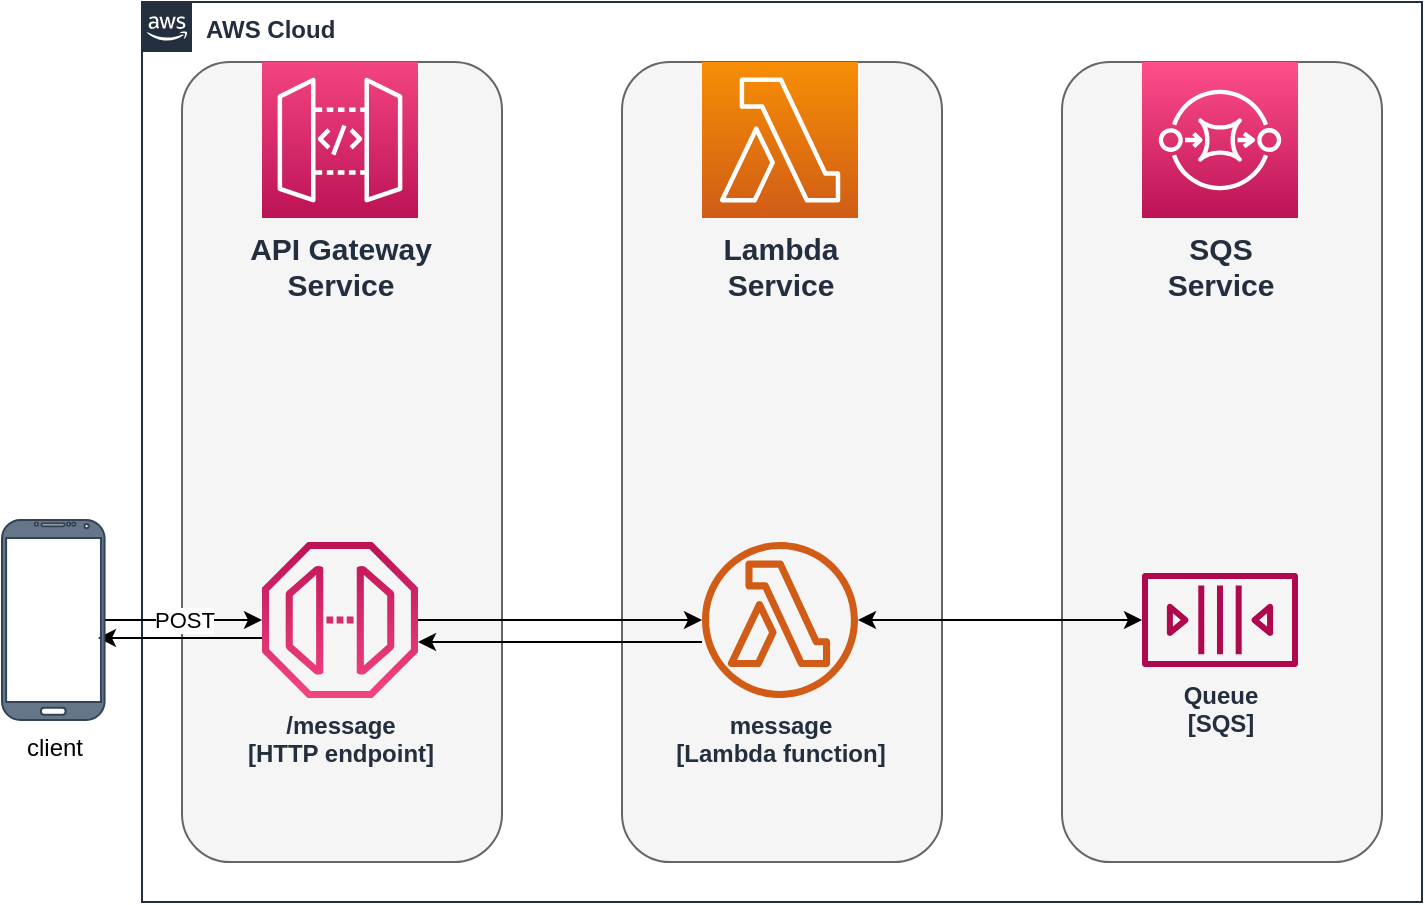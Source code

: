 <mxfile pages="2">
    <diagram id="_TonYDcqgDjBf6muqYfa" name="High-level">
        <mxGraphModel dx="3013" dy="1387" grid="1" gridSize="10" guides="1" tooltips="1" connect="1" arrows="1" fold="1" page="1" pageScale="1" pageWidth="827" pageHeight="1169" math="0" shadow="0">
            <root>
                <mxCell id="0"/>
                <mxCell id="Fq-2bT8zLrRGckTzZTSf-28" value="AWS" style="locked=1;" parent="0"/>
                <mxCell id="Fq-2bT8zLrRGckTzZTSf-29" value="AWS Cloud" style="points=[[0,0],[0.25,0],[0.5,0],[0.75,0],[1,0],[1,0.25],[1,0.5],[1,0.75],[1,1],[0.75,1],[0.5,1],[0.25,1],[0,1],[0,0.75],[0,0.5],[0,0.25]];outlineConnect=0;gradientColor=none;html=1;whiteSpace=wrap;fontSize=12;fontStyle=1;shape=mxgraph.aws4.group;grIcon=mxgraph.aws4.group_aws_cloud_alt;strokeColor=#232F3E;fillColor=none;verticalAlign=top;align=left;spacingLeft=30;fontColor=#232F3E;dashed=0;" parent="Fq-2bT8zLrRGckTzZTSf-28" vertex="1">
                    <mxGeometry x="-40" y="90" width="640" height="450" as="geometry"/>
                </mxCell>
                <mxCell id="Fq-2bT8zLrRGckTzZTSf-23" value="Groups" style="locked=1;" parent="0"/>
                <mxCell id="Fq-2bT8zLrRGckTzZTSf-24" value="" style="rounded=1;whiteSpace=wrap;html=1;fillColor=#f5f5f5;strokeColor=#666666;fontColor=#333333;" parent="Fq-2bT8zLrRGckTzZTSf-23" vertex="1">
                    <mxGeometry x="-20" y="120" width="160" height="400" as="geometry"/>
                </mxCell>
                <mxCell id="Fq-2bT8zLrRGckTzZTSf-25" value="" style="rounded=1;whiteSpace=wrap;html=1;fillColor=#f5f5f5;strokeColor=#666666;fontColor=#333333;" parent="Fq-2bT8zLrRGckTzZTSf-23" vertex="1">
                    <mxGeometry x="200" y="120" width="160" height="400" as="geometry"/>
                </mxCell>
                <mxCell id="Fq-2bT8zLrRGckTzZTSf-27" value="" style="rounded=1;whiteSpace=wrap;html=1;fillColor=#f5f5f5;strokeColor=#666666;fontColor=#333333;" parent="Fq-2bT8zLrRGckTzZTSf-23" vertex="1">
                    <mxGeometry x="420" y="120" width="160" height="400" as="geometry"/>
                </mxCell>
                <mxCell id="1" value="Diagram" style="" parent="0"/>
                <mxCell id="Fq-2bT8zLrRGckTzZTSf-4" value="Lambda&lt;br style=&quot;font-size: 15px;&quot;&gt;Service" style="points=[[0,0,0],[0.25,0,0],[0.5,0,0],[0.75,0,0],[1,0,0],[0,1,0],[0.25,1,0],[0.5,1,0],[0.75,1,0],[1,1,0],[0,0.25,0],[0,0.5,0],[0,0.75,0],[1,0.25,0],[1,0.5,0],[1,0.75,0]];outlineConnect=0;fontColor=#232F3E;gradientColor=#F78E04;gradientDirection=north;fillColor=#D05C17;strokeColor=#ffffff;dashed=0;verticalLabelPosition=bottom;verticalAlign=top;align=center;html=1;fontSize=15;fontStyle=1;aspect=fixed;shape=mxgraph.aws4.resourceIcon;resIcon=mxgraph.aws4.lambda;" parent="1" vertex="1">
                    <mxGeometry x="240" y="120" width="78" height="78" as="geometry"/>
                </mxCell>
                <mxCell id="Fq-2bT8zLrRGckTzZTSf-15" style="edgeStyle=orthogonalEdgeStyle;rounded=0;orthogonalLoop=1;jettySize=auto;html=1;startArrow=classic;startFill=1;" parent="1" source="Fq-2bT8zLrRGckTzZTSf-5" target="3" edge="1">
                    <mxGeometry relative="1" as="geometry">
                        <mxPoint x="440" y="399" as="targetPoint"/>
                    </mxGeometry>
                </mxCell>
                <mxCell id="Fq-2bT8zLrRGckTzZTSf-18" style="edgeStyle=orthogonalEdgeStyle;rounded=0;orthogonalLoop=1;jettySize=auto;html=1;" parent="1" source="Fq-2bT8zLrRGckTzZTSf-5" target="Fq-2bT8zLrRGckTzZTSf-10" edge="1">
                    <mxGeometry relative="1" as="geometry">
                        <Array as="points">
                            <mxPoint x="200" y="410"/>
                            <mxPoint x="200" y="410"/>
                        </Array>
                    </mxGeometry>
                </mxCell>
                <mxCell id="Fq-2bT8zLrRGckTzZTSf-5" value="message&lt;br&gt;[Lambda function]" style="outlineConnect=0;fontColor=#232F3E;gradientColor=none;fillColor=#D05C17;strokeColor=none;dashed=0;verticalLabelPosition=bottom;verticalAlign=top;align=center;html=1;fontSize=12;fontStyle=1;aspect=fixed;pointerEvents=1;shape=mxgraph.aws4.lambda_function;" parent="1" vertex="1">
                    <mxGeometry x="240" y="360" width="78" height="78" as="geometry"/>
                </mxCell>
                <mxCell id="Fq-2bT8zLrRGckTzZTSf-9" value="API Gateway&lt;br style=&quot;font-size: 15px;&quot;&gt;Service" style="points=[[0,0,0],[0.25,0,0],[0.5,0,0],[0.75,0,0],[1,0,0],[0,1,0],[0.25,1,0],[0.5,1,0],[0.75,1,0],[1,1,0],[0,0.25,0],[0,0.5,0],[0,0.75,0],[1,0.25,0],[1,0.5,0],[1,0.75,0]];outlineConnect=0;fontColor=#232F3E;gradientDirection=north;strokeColor=#ffffff;dashed=0;verticalLabelPosition=bottom;verticalAlign=top;align=center;html=1;fontSize=15;fontStyle=1;aspect=fixed;shape=mxgraph.aws4.resourceIcon;resIcon=mxgraph.aws4.api_gateway;fillColor=#BC1356;gradientColor=#F34482;" parent="1" vertex="1">
                    <mxGeometry x="20" y="120" width="78" height="78" as="geometry"/>
                </mxCell>
                <mxCell id="Fq-2bT8zLrRGckTzZTSf-14" style="edgeStyle=orthogonalEdgeStyle;rounded=0;orthogonalLoop=1;jettySize=auto;html=1;" parent="1" source="Fq-2bT8zLrRGckTzZTSf-10" target="Fq-2bT8zLrRGckTzZTSf-5" edge="1">
                    <mxGeometry relative="1" as="geometry"/>
                </mxCell>
                <mxCell id="Fq-2bT8zLrRGckTzZTSf-19" style="edgeStyle=orthogonalEdgeStyle;rounded=0;orthogonalLoop=1;jettySize=auto;html=1;entryX=0.936;entryY=0.59;entryDx=0;entryDy=0;entryPerimeter=0;" parent="1" source="Fq-2bT8zLrRGckTzZTSf-10" target="Fq-2bT8zLrRGckTzZTSf-12" edge="1">
                    <mxGeometry relative="1" as="geometry">
                        <Array as="points">
                            <mxPoint x="-10" y="408"/>
                            <mxPoint x="-10" y="408"/>
                        </Array>
                    </mxGeometry>
                </mxCell>
                <mxCell id="Fq-2bT8zLrRGckTzZTSf-10" value="/message&lt;br&gt;[HTTP endpoint]" style="outlineConnect=0;fontColor=#232F3E;strokeColor=none;dashed=0;verticalLabelPosition=bottom;verticalAlign=top;align=center;html=1;fontSize=12;fontStyle=1;aspect=fixed;shape=mxgraph.aws4.endpoint;fillColor=#BC1356;gradientColor=#F34482;" parent="1" vertex="1">
                    <mxGeometry x="20" y="360" width="78" height="78" as="geometry"/>
                </mxCell>
                <mxCell id="Fq-2bT8zLrRGckTzZTSf-13" value="POST" style="edgeStyle=orthogonalEdgeStyle;rounded=0;orthogonalLoop=1;jettySize=auto;html=1;" parent="1" source="Fq-2bT8zLrRGckTzZTSf-12" target="Fq-2bT8zLrRGckTzZTSf-10" edge="1">
                    <mxGeometry relative="1" as="geometry"/>
                </mxCell>
                <mxCell id="Fq-2bT8zLrRGckTzZTSf-12" value="client" style="verticalLabelPosition=bottom;verticalAlign=top;html=1;shadow=0;dashed=0;strokeWidth=1;shape=mxgraph.android.phone2;strokeColor=#314354;fillColor=#647687;" parent="1" vertex="1">
                    <mxGeometry x="-110" y="349" width="51.28" height="100" as="geometry"/>
                </mxCell>
                <mxCell id="2" value="SQS&lt;br style=&quot;font-size: 15px;&quot;&gt;Service" style="sketch=0;points=[[0,0,0],[0.25,0,0],[0.5,0,0],[0.75,0,0],[1,0,0],[0,1,0],[0.25,1,0],[0.5,1,0],[0.75,1,0],[1,1,0],[0,0.25,0],[0,0.5,0],[0,0.75,0],[1,0.25,0],[1,0.5,0],[1,0.75,0]];outlineConnect=0;fontColor=#232F3E;gradientColor=#FF4F8B;gradientDirection=north;fillColor=#BC1356;strokeColor=#ffffff;dashed=0;verticalLabelPosition=bottom;verticalAlign=top;align=center;html=1;fontSize=15;fontStyle=1;aspect=fixed;shape=mxgraph.aws4.resourceIcon;resIcon=mxgraph.aws4.sqs;" parent="1" vertex="1">
                    <mxGeometry x="460" y="120" width="78" height="78" as="geometry"/>
                </mxCell>
                <mxCell id="3" value="Queue&lt;br&gt;[SQS]" style="sketch=0;outlineConnect=0;fontColor=#232F3E;gradientColor=none;fillColor=#B0084D;strokeColor=none;dashed=0;verticalLabelPosition=bottom;verticalAlign=top;align=center;html=1;fontSize=12;fontStyle=1;aspect=fixed;pointerEvents=1;shape=mxgraph.aws4.queue;" parent="1" vertex="1">
                    <mxGeometry x="460" y="375.5" width="78" height="47" as="geometry"/>
                </mxCell>
            </root>
        </mxGraphModel>
    </diagram>
    <diagram name="Functionless" id="WtKdak_j2ayuM7fStUAF">
        <mxGraphModel dx="2102" dy="809" grid="1" gridSize="10" guides="1" tooltips="1" connect="1" arrows="1" fold="1" page="1" pageScale="1" pageWidth="827" pageHeight="1169" math="0" shadow="0">
            <root>
                <mxCell id="oPX_N1EMkyLXUJLFmzaR-0"/>
                <mxCell id="oPX_N1EMkyLXUJLFmzaR-1" value="AWS" style="locked=1;" parent="oPX_N1EMkyLXUJLFmzaR-0"/>
                <mxCell id="oPX_N1EMkyLXUJLFmzaR-2" value="AWS Cloud" style="points=[[0,0],[0.25,0],[0.5,0],[0.75,0],[1,0],[1,0.25],[1,0.5],[1,0.75],[1,1],[0.75,1],[0.5,1],[0.25,1],[0,1],[0,0.75],[0,0.5],[0,0.25]];outlineConnect=0;gradientColor=none;html=1;whiteSpace=wrap;fontSize=12;fontStyle=1;shape=mxgraph.aws4.group;grIcon=mxgraph.aws4.group_aws_cloud_alt;strokeColor=#232F3E;fillColor=none;verticalAlign=top;align=left;spacingLeft=30;fontColor=#232F3E;dashed=0;" vertex="1" parent="oPX_N1EMkyLXUJLFmzaR-1">
                    <mxGeometry x="-40" y="90" width="640" height="450" as="geometry"/>
                </mxCell>
                <mxCell id="oPX_N1EMkyLXUJLFmzaR-3" value="Groups" style="" parent="oPX_N1EMkyLXUJLFmzaR-0"/>
                <mxCell id="oPX_N1EMkyLXUJLFmzaR-4" value="" style="rounded=1;whiteSpace=wrap;html=1;fillColor=#f5f5f5;strokeColor=#666666;fontColor=#333333;" vertex="1" parent="oPX_N1EMkyLXUJLFmzaR-3">
                    <mxGeometry x="-20" y="120" width="160" height="400" as="geometry"/>
                </mxCell>
                <mxCell id="oPX_N1EMkyLXUJLFmzaR-6" value="" style="rounded=1;whiteSpace=wrap;html=1;fillColor=#f5f5f5;strokeColor=#666666;fontColor=#333333;" vertex="1" parent="oPX_N1EMkyLXUJLFmzaR-3">
                    <mxGeometry x="420" y="120" width="160" height="400" as="geometry"/>
                </mxCell>
                <mxCell id="oPX_N1EMkyLXUJLFmzaR-7" value="Diagram" style="" parent="oPX_N1EMkyLXUJLFmzaR-0"/>
                <mxCell id="oPX_N1EMkyLXUJLFmzaR-9" style="edgeStyle=orthogonalEdgeStyle;rounded=0;orthogonalLoop=1;jettySize=auto;html=1;startArrow=classic;startFill=1;" edge="1" parent="oPX_N1EMkyLXUJLFmzaR-7" source="oPX_N1EMkyLXUJLFmzaR-15" target="oPX_N1EMkyLXUJLFmzaR-19">
                    <mxGeometry relative="1" as="geometry">
                        <mxPoint x="440" y="399" as="targetPoint"/>
                        <mxPoint x="317.999" y="399" as="sourcePoint"/>
                    </mxGeometry>
                </mxCell>
                <mxCell id="oPX_N1EMkyLXUJLFmzaR-12" value="API Gateway&lt;br style=&quot;font-size: 15px;&quot;&gt;Service" style="points=[[0,0,0],[0.25,0,0],[0.5,0,0],[0.75,0,0],[1,0,0],[0,1,0],[0.25,1,0],[0.5,1,0],[0.75,1,0],[1,1,0],[0,0.25,0],[0,0.5,0],[0,0.75,0],[1,0.25,0],[1,0.5,0],[1,0.75,0]];outlineConnect=0;fontColor=#232F3E;gradientDirection=north;strokeColor=#ffffff;dashed=0;verticalLabelPosition=bottom;verticalAlign=top;align=center;html=1;fontSize=15;fontStyle=1;aspect=fixed;shape=mxgraph.aws4.resourceIcon;resIcon=mxgraph.aws4.api_gateway;fillColor=#BC1356;gradientColor=#F34482;" vertex="1" parent="oPX_N1EMkyLXUJLFmzaR-7">
                    <mxGeometry x="20" y="120" width="78" height="78" as="geometry"/>
                </mxCell>
                <mxCell id="oPX_N1EMkyLXUJLFmzaR-14" style="edgeStyle=orthogonalEdgeStyle;rounded=0;orthogonalLoop=1;jettySize=auto;html=1;entryX=0.936;entryY=0.59;entryDx=0;entryDy=0;entryPerimeter=0;" edge="1" parent="oPX_N1EMkyLXUJLFmzaR-7" source="oPX_N1EMkyLXUJLFmzaR-15" target="oPX_N1EMkyLXUJLFmzaR-17">
                    <mxGeometry relative="1" as="geometry">
                        <Array as="points">
                            <mxPoint x="-10" y="408"/>
                            <mxPoint x="-10" y="408"/>
                        </Array>
                    </mxGeometry>
                </mxCell>
                <mxCell id="oPX_N1EMkyLXUJLFmzaR-15" value="/functionless&lt;br&gt;[HTTP endpoint]" style="outlineConnect=0;fontColor=#232F3E;strokeColor=none;dashed=0;verticalLabelPosition=bottom;verticalAlign=top;align=center;html=1;fontSize=12;fontStyle=1;aspect=fixed;shape=mxgraph.aws4.endpoint;fillColor=#BC1356;gradientColor=#F34482;" vertex="1" parent="oPX_N1EMkyLXUJLFmzaR-7">
                    <mxGeometry x="20" y="360" width="78" height="78" as="geometry"/>
                </mxCell>
                <mxCell id="oPX_N1EMkyLXUJLFmzaR-16" value="POST" style="edgeStyle=orthogonalEdgeStyle;rounded=0;orthogonalLoop=1;jettySize=auto;html=1;" edge="1" parent="oPX_N1EMkyLXUJLFmzaR-7" source="oPX_N1EMkyLXUJLFmzaR-17" target="oPX_N1EMkyLXUJLFmzaR-15">
                    <mxGeometry relative="1" as="geometry"/>
                </mxCell>
                <mxCell id="oPX_N1EMkyLXUJLFmzaR-17" value="client" style="verticalLabelPosition=bottom;verticalAlign=top;html=1;shadow=0;dashed=0;strokeWidth=1;shape=mxgraph.android.phone2;strokeColor=#314354;fillColor=#647687;" vertex="1" parent="oPX_N1EMkyLXUJLFmzaR-7">
                    <mxGeometry x="-110" y="349" width="51.28" height="100" as="geometry"/>
                </mxCell>
                <mxCell id="oPX_N1EMkyLXUJLFmzaR-18" value="SQS&lt;br style=&quot;font-size: 15px;&quot;&gt;Service" style="sketch=0;points=[[0,0,0],[0.25,0,0],[0.5,0,0],[0.75,0,0],[1,0,0],[0,1,0],[0.25,1,0],[0.5,1,0],[0.75,1,0],[1,1,0],[0,0.25,0],[0,0.5,0],[0,0.75,0],[1,0.25,0],[1,0.5,0],[1,0.75,0]];outlineConnect=0;fontColor=#232F3E;gradientColor=#FF4F8B;gradientDirection=north;fillColor=#BC1356;strokeColor=#ffffff;dashed=0;verticalLabelPosition=bottom;verticalAlign=top;align=center;html=1;fontSize=15;fontStyle=1;aspect=fixed;shape=mxgraph.aws4.resourceIcon;resIcon=mxgraph.aws4.sqs;" vertex="1" parent="oPX_N1EMkyLXUJLFmzaR-7">
                    <mxGeometry x="460" y="120" width="78" height="78" as="geometry"/>
                </mxCell>
                <mxCell id="oPX_N1EMkyLXUJLFmzaR-19" value="Queue&lt;br&gt;[SQS]" style="sketch=0;outlineConnect=0;fontColor=#232F3E;gradientColor=none;fillColor=#B0084D;strokeColor=none;dashed=0;verticalLabelPosition=bottom;verticalAlign=top;align=center;html=1;fontSize=12;fontStyle=1;aspect=fixed;pointerEvents=1;shape=mxgraph.aws4.queue;" vertex="1" parent="oPX_N1EMkyLXUJLFmzaR-7">
                    <mxGeometry x="460" y="375.5" width="78" height="47" as="geometry"/>
                </mxCell>
                <mxCell id="OhkpQURubE0LiFCzbI8C-1" style="edgeStyle=none;html=1;startArrow=none;startFill=0;strokeColor=#9933FF;strokeWidth=3;dashed=1;" edge="1" parent="oPX_N1EMkyLXUJLFmzaR-7" source="OhkpQURubE0LiFCzbI8C-0">
                    <mxGeometry relative="1" as="geometry">
                        <mxPoint x="-10" y="390" as="targetPoint"/>
                        <Array as="points">
                            <mxPoint x="10" y="320"/>
                        </Array>
                    </mxGeometry>
                </mxCell>
                <mxCell id="OhkpQURubE0LiFCzbI8C-0" value="POST request of type:&lt;br&gt;&lt;div style=&quot;color: rgb(212, 212, 212); background-color: rgb(30, 30, 30); font-family: Menlo, Monaco, &amp;quot;Courier New&amp;quot;, monospace; line-height: 18px;&quot;&gt;&lt;span style=&quot;color: #ce9178;&quot;&gt;application/json&lt;/span&gt;&lt;/div&gt;" style="shape=note;whiteSpace=wrap;html=1;backgroundOutline=1;darkOpacity=0.05;shadow=1;" vertex="1" parent="oPX_N1EMkyLXUJLFmzaR-7">
                    <mxGeometry x="170" y="220" width="211" height="90" as="geometry"/>
                </mxCell>
                <mxCell id="OhkpQURubE0LiFCzbI8C-2" value="" style="shape=message;html=1;html=1;outlineConnect=0;labelPosition=center;verticalLabelPosition=bottom;align=center;verticalAlign=top;shadow=1;" vertex="1" parent="oPX_N1EMkyLXUJLFmzaR-7">
                    <mxGeometry x="245.5" y="349" width="60" height="40" as="geometry"/>
                </mxCell>
                <mxCell id="OhkpQURubE0LiFCzbI8C-5" style="edgeStyle=none;html=1;entryX=0.5;entryY=1;entryDx=0;entryDy=0;dashed=1;strokeColor=#9933FF;strokeWidth=3;startArrow=none;startFill=0;" edge="1" parent="oPX_N1EMkyLXUJLFmzaR-7" source="OhkpQURubE0LiFCzbI8C-3" target="OhkpQURubE0LiFCzbI8C-2">
                    <mxGeometry relative="1" as="geometry"/>
                </mxCell>
                <mxCell id="OhkpQURubE0LiFCzbI8C-3" value="Message with JSON payload" style="shape=note;whiteSpace=wrap;html=1;backgroundOutline=1;darkOpacity=0.05;shadow=1;" vertex="1" parent="oPX_N1EMkyLXUJLFmzaR-7">
                    <mxGeometry x="170" y="438" width="211" height="82" as="geometry"/>
                </mxCell>
            </root>
        </mxGraphModel>
    </diagram>
    <diagram name="Functionless Urlencoded" id="aiGXPAMcN3NwViNc5TJq">
        <mxGraphModel dx="2357" dy="971" grid="1" gridSize="10" guides="1" tooltips="1" connect="1" arrows="1" fold="1" page="1" pageScale="1" pageWidth="827" pageHeight="1169" math="0" shadow="0">
            <root>
                <mxCell id="jOEvtA7cpJOOSYRJ7wsC-0"/>
                <mxCell id="jOEvtA7cpJOOSYRJ7wsC-1" value="AWS" style="locked=1;" parent="jOEvtA7cpJOOSYRJ7wsC-0"/>
                <mxCell id="jOEvtA7cpJOOSYRJ7wsC-2" value="AWS Cloud" style="points=[[0,0],[0.25,0],[0.5,0],[0.75,0],[1,0],[1,0.25],[1,0.5],[1,0.75],[1,1],[0.75,1],[0.5,1],[0.25,1],[0,1],[0,0.75],[0,0.5],[0,0.25]];outlineConnect=0;gradientColor=none;html=1;whiteSpace=wrap;fontSize=12;fontStyle=1;shape=mxgraph.aws4.group;grIcon=mxgraph.aws4.group_aws_cloud_alt;strokeColor=#232F3E;fillColor=none;verticalAlign=top;align=left;spacingLeft=30;fontColor=#232F3E;dashed=0;" vertex="1" parent="jOEvtA7cpJOOSYRJ7wsC-1">
                    <mxGeometry x="-40" y="90" width="640" height="450" as="geometry"/>
                </mxCell>
                <mxCell id="jOEvtA7cpJOOSYRJ7wsC-3" value="Groups" style="" parent="jOEvtA7cpJOOSYRJ7wsC-0"/>
                <mxCell id="jOEvtA7cpJOOSYRJ7wsC-4" value="" style="rounded=1;whiteSpace=wrap;html=1;fillColor=#f5f5f5;strokeColor=#666666;fontColor=#333333;" vertex="1" parent="jOEvtA7cpJOOSYRJ7wsC-3">
                    <mxGeometry x="-20" y="120" width="160" height="400" as="geometry"/>
                </mxCell>
                <mxCell id="jOEvtA7cpJOOSYRJ7wsC-5" value="" style="rounded=1;whiteSpace=wrap;html=1;fillColor=#f5f5f5;strokeColor=#666666;fontColor=#333333;" vertex="1" parent="jOEvtA7cpJOOSYRJ7wsC-3">
                    <mxGeometry x="420" y="120" width="160" height="400" as="geometry"/>
                </mxCell>
                <mxCell id="jOEvtA7cpJOOSYRJ7wsC-6" value="Diagram" style="" parent="jOEvtA7cpJOOSYRJ7wsC-0"/>
                <mxCell id="jOEvtA7cpJOOSYRJ7wsC-7" style="edgeStyle=orthogonalEdgeStyle;rounded=0;orthogonalLoop=1;jettySize=auto;html=1;startArrow=classic;startFill=1;" edge="1" parent="jOEvtA7cpJOOSYRJ7wsC-6" source="jOEvtA7cpJOOSYRJ7wsC-10" target="jOEvtA7cpJOOSYRJ7wsC-14">
                    <mxGeometry relative="1" as="geometry">
                        <mxPoint x="440" y="399" as="targetPoint"/>
                        <mxPoint x="317.999" y="399" as="sourcePoint"/>
                    </mxGeometry>
                </mxCell>
                <mxCell id="jOEvtA7cpJOOSYRJ7wsC-8" value="API Gateway&lt;br style=&quot;font-size: 15px;&quot;&gt;Service" style="points=[[0,0,0],[0.25,0,0],[0.5,0,0],[0.75,0,0],[1,0,0],[0,1,0],[0.25,1,0],[0.5,1,0],[0.75,1,0],[1,1,0],[0,0.25,0],[0,0.5,0],[0,0.75,0],[1,0.25,0],[1,0.5,0],[1,0.75,0]];outlineConnect=0;fontColor=#232F3E;gradientDirection=north;strokeColor=#ffffff;dashed=0;verticalLabelPosition=bottom;verticalAlign=top;align=center;html=1;fontSize=15;fontStyle=1;aspect=fixed;shape=mxgraph.aws4.resourceIcon;resIcon=mxgraph.aws4.api_gateway;fillColor=#BC1356;gradientColor=#F34482;" vertex="1" parent="jOEvtA7cpJOOSYRJ7wsC-6">
                    <mxGeometry x="20" y="120" width="78" height="78" as="geometry"/>
                </mxCell>
                <mxCell id="jOEvtA7cpJOOSYRJ7wsC-9" style="edgeStyle=orthogonalEdgeStyle;rounded=0;orthogonalLoop=1;jettySize=auto;html=1;entryX=0.936;entryY=0.59;entryDx=0;entryDy=0;entryPerimeter=0;" edge="1" parent="jOEvtA7cpJOOSYRJ7wsC-6" source="jOEvtA7cpJOOSYRJ7wsC-10" target="jOEvtA7cpJOOSYRJ7wsC-12">
                    <mxGeometry relative="1" as="geometry">
                        <Array as="points">
                            <mxPoint x="-10" y="408"/>
                            <mxPoint x="-10" y="408"/>
                        </Array>
                    </mxGeometry>
                </mxCell>
                <mxCell id="jOEvtA7cpJOOSYRJ7wsC-10" value="/urlencoded&lt;br&gt;[HTTP endpoint]" style="outlineConnect=0;fontColor=#232F3E;strokeColor=none;dashed=0;verticalLabelPosition=bottom;verticalAlign=top;align=center;html=1;fontSize=12;fontStyle=1;aspect=fixed;shape=mxgraph.aws4.endpoint;fillColor=#BC1356;gradientColor=#F34482;" vertex="1" parent="jOEvtA7cpJOOSYRJ7wsC-6">
                    <mxGeometry x="20" y="360" width="78" height="78" as="geometry"/>
                </mxCell>
                <mxCell id="jOEvtA7cpJOOSYRJ7wsC-11" value="POST" style="edgeStyle=orthogonalEdgeStyle;rounded=0;orthogonalLoop=1;jettySize=auto;html=1;" edge="1" parent="jOEvtA7cpJOOSYRJ7wsC-6" source="jOEvtA7cpJOOSYRJ7wsC-12" target="jOEvtA7cpJOOSYRJ7wsC-10">
                    <mxGeometry relative="1" as="geometry"/>
                </mxCell>
                <mxCell id="jOEvtA7cpJOOSYRJ7wsC-12" value="client" style="verticalLabelPosition=bottom;verticalAlign=top;html=1;shadow=0;dashed=0;strokeWidth=1;shape=mxgraph.android.phone2;strokeColor=#314354;fillColor=#647687;" vertex="1" parent="jOEvtA7cpJOOSYRJ7wsC-6">
                    <mxGeometry x="-110" y="349" width="51.28" height="100" as="geometry"/>
                </mxCell>
                <mxCell id="jOEvtA7cpJOOSYRJ7wsC-13" value="SQS&lt;br style=&quot;font-size: 15px;&quot;&gt;Service" style="sketch=0;points=[[0,0,0],[0.25,0,0],[0.5,0,0],[0.75,0,0],[1,0,0],[0,1,0],[0.25,1,0],[0.5,1,0],[0.75,1,0],[1,1,0],[0,0.25,0],[0,0.5,0],[0,0.75,0],[1,0.25,0],[1,0.5,0],[1,0.75,0]];outlineConnect=0;fontColor=#232F3E;gradientColor=#FF4F8B;gradientDirection=north;fillColor=#BC1356;strokeColor=#ffffff;dashed=0;verticalLabelPosition=bottom;verticalAlign=top;align=center;html=1;fontSize=15;fontStyle=1;aspect=fixed;shape=mxgraph.aws4.resourceIcon;resIcon=mxgraph.aws4.sqs;" vertex="1" parent="jOEvtA7cpJOOSYRJ7wsC-6">
                    <mxGeometry x="460" y="120" width="78" height="78" as="geometry"/>
                </mxCell>
                <mxCell id="jOEvtA7cpJOOSYRJ7wsC-14" value="Queue&lt;br&gt;[SQS]" style="sketch=0;outlineConnect=0;fontColor=#232F3E;gradientColor=none;fillColor=#B0084D;strokeColor=none;dashed=0;verticalLabelPosition=bottom;verticalAlign=top;align=center;html=1;fontSize=12;fontStyle=1;aspect=fixed;pointerEvents=1;shape=mxgraph.aws4.queue;" vertex="1" parent="jOEvtA7cpJOOSYRJ7wsC-6">
                    <mxGeometry x="460" y="375.5" width="78" height="47" as="geometry"/>
                </mxCell>
                <mxCell id="jOEvtA7cpJOOSYRJ7wsC-15" style="edgeStyle=none;html=1;startArrow=none;startFill=0;strokeColor=#9933FF;strokeWidth=3;dashed=1;" edge="1" parent="jOEvtA7cpJOOSYRJ7wsC-6" source="jOEvtA7cpJOOSYRJ7wsC-16">
                    <mxGeometry relative="1" as="geometry">
                        <mxPoint x="-10" y="390" as="targetPoint"/>
                        <Array as="points">
                            <mxPoint x="10" y="320"/>
                        </Array>
                    </mxGeometry>
                </mxCell>
                <mxCell id="jOEvtA7cpJOOSYRJ7wsC-16" value="POST request of type:&lt;br&gt;&lt;div style=&quot;color: rgb(212, 212, 212); background-color: rgb(30, 30, 30); font-family: Menlo, Monaco, &amp;quot;Courier New&amp;quot;, monospace; line-height: 18px;&quot;&gt;&lt;div style=&quot;line-height: 18px;&quot;&gt;&lt;span style=&quot;color: #ce9178;&quot;&gt;application/x-www-form-urlencoded&lt;/span&gt;&lt;/div&gt;&lt;/div&gt;" style="shape=note;whiteSpace=wrap;html=1;backgroundOutline=1;darkOpacity=0.05;shadow=1;" vertex="1" parent="jOEvtA7cpJOOSYRJ7wsC-6">
                    <mxGeometry x="170" y="220" width="211" height="90" as="geometry"/>
                </mxCell>
                <mxCell id="jOEvtA7cpJOOSYRJ7wsC-17" value="" style="shape=message;html=1;html=1;outlineConnect=0;labelPosition=center;verticalLabelPosition=bottom;align=center;verticalAlign=top;shadow=1;" vertex="1" parent="jOEvtA7cpJOOSYRJ7wsC-6">
                    <mxGeometry x="245.5" y="349" width="60" height="40" as="geometry"/>
                </mxCell>
                <mxCell id="jOEvtA7cpJOOSYRJ7wsC-18" style="edgeStyle=none;html=1;entryX=0.5;entryY=1;entryDx=0;entryDy=0;dashed=1;strokeColor=#9933FF;strokeWidth=3;startArrow=none;startFill=0;" edge="1" parent="jOEvtA7cpJOOSYRJ7wsC-6" source="jOEvtA7cpJOOSYRJ7wsC-19" target="jOEvtA7cpJOOSYRJ7wsC-17">
                    <mxGeometry relative="1" as="geometry"/>
                </mxCell>
                <mxCell id="jOEvtA7cpJOOSYRJ7wsC-19" value="Message with JSON payload" style="shape=note;whiteSpace=wrap;html=1;backgroundOutline=1;darkOpacity=0.05;shadow=1;" vertex="1" parent="jOEvtA7cpJOOSYRJ7wsC-6">
                    <mxGeometry x="170" y="438" width="211" height="82" as="geometry"/>
                </mxCell>
            </root>
        </mxGraphModel>
    </diagram>
</mxfile>